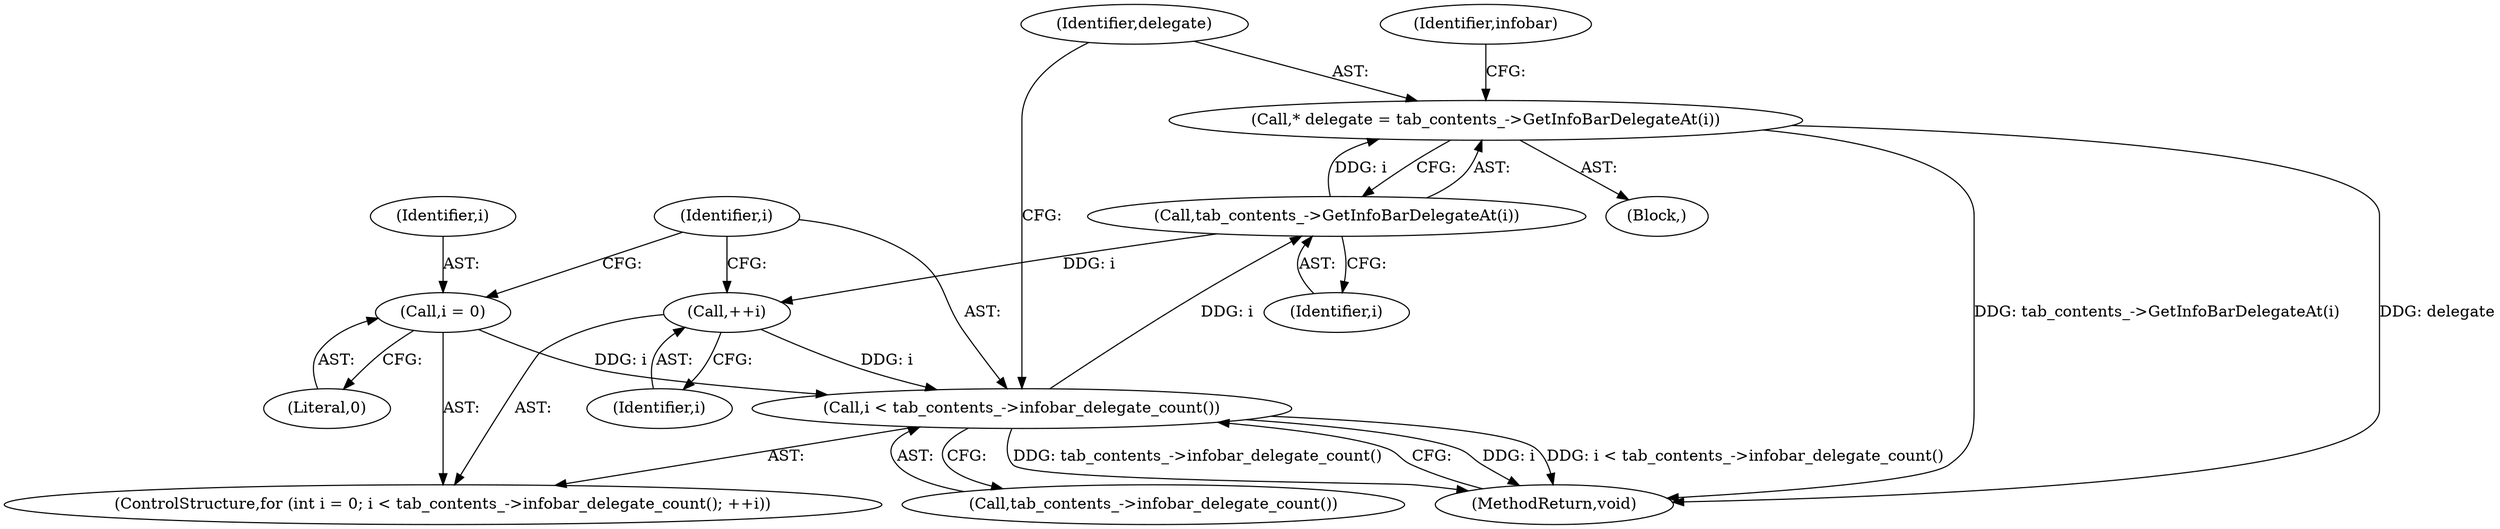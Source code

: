 digraph "0_Chrome_fc3c351a3d995f73ead5c92354396a7ec2b14e3f_10@pointer" {
"1000114" [label="(Call,* delegate = tab_contents_->GetInfoBarDelegateAt(i))"];
"1000116" [label="(Call,tab_contents_->GetInfoBarDelegateAt(i))"];
"1000107" [label="(Call,i < tab_contents_->infobar_delegate_count())"];
"1000104" [label="(Call,i = 0)"];
"1000110" [label="(Call,++i)"];
"1000107" [label="(Call,i < tab_contents_->infobar_delegate_count())"];
"1000129" [label="(MethodReturn,void)"];
"1000114" [label="(Call,* delegate = tab_contents_->GetInfoBarDelegateAt(i))"];
"1000117" [label="(Identifier,i)"];
"1000104" [label="(Call,i = 0)"];
"1000105" [label="(Identifier,i)"];
"1000110" [label="(Call,++i)"];
"1000102" [label="(ControlStructure,for (int i = 0; i < tab_contents_->infobar_delegate_count(); ++i))"];
"1000108" [label="(Identifier,i)"];
"1000115" [label="(Identifier,delegate)"];
"1000109" [label="(Call,tab_contents_->infobar_delegate_count())"];
"1000116" [label="(Call,tab_contents_->GetInfoBarDelegateAt(i))"];
"1000106" [label="(Literal,0)"];
"1000111" [label="(Identifier,i)"];
"1000120" [label="(Identifier,infobar)"];
"1000112" [label="(Block,)"];
"1000114" -> "1000112"  [label="AST: "];
"1000114" -> "1000116"  [label="CFG: "];
"1000115" -> "1000114"  [label="AST: "];
"1000116" -> "1000114"  [label="AST: "];
"1000120" -> "1000114"  [label="CFG: "];
"1000114" -> "1000129"  [label="DDG: tab_contents_->GetInfoBarDelegateAt(i)"];
"1000114" -> "1000129"  [label="DDG: delegate"];
"1000116" -> "1000114"  [label="DDG: i"];
"1000116" -> "1000117"  [label="CFG: "];
"1000117" -> "1000116"  [label="AST: "];
"1000116" -> "1000110"  [label="DDG: i"];
"1000107" -> "1000116"  [label="DDG: i"];
"1000107" -> "1000102"  [label="AST: "];
"1000107" -> "1000109"  [label="CFG: "];
"1000108" -> "1000107"  [label="AST: "];
"1000109" -> "1000107"  [label="AST: "];
"1000115" -> "1000107"  [label="CFG: "];
"1000129" -> "1000107"  [label="CFG: "];
"1000107" -> "1000129"  [label="DDG: i"];
"1000107" -> "1000129"  [label="DDG: i < tab_contents_->infobar_delegate_count()"];
"1000107" -> "1000129"  [label="DDG: tab_contents_->infobar_delegate_count()"];
"1000104" -> "1000107"  [label="DDG: i"];
"1000110" -> "1000107"  [label="DDG: i"];
"1000104" -> "1000102"  [label="AST: "];
"1000104" -> "1000106"  [label="CFG: "];
"1000105" -> "1000104"  [label="AST: "];
"1000106" -> "1000104"  [label="AST: "];
"1000108" -> "1000104"  [label="CFG: "];
"1000110" -> "1000102"  [label="AST: "];
"1000110" -> "1000111"  [label="CFG: "];
"1000111" -> "1000110"  [label="AST: "];
"1000108" -> "1000110"  [label="CFG: "];
}
